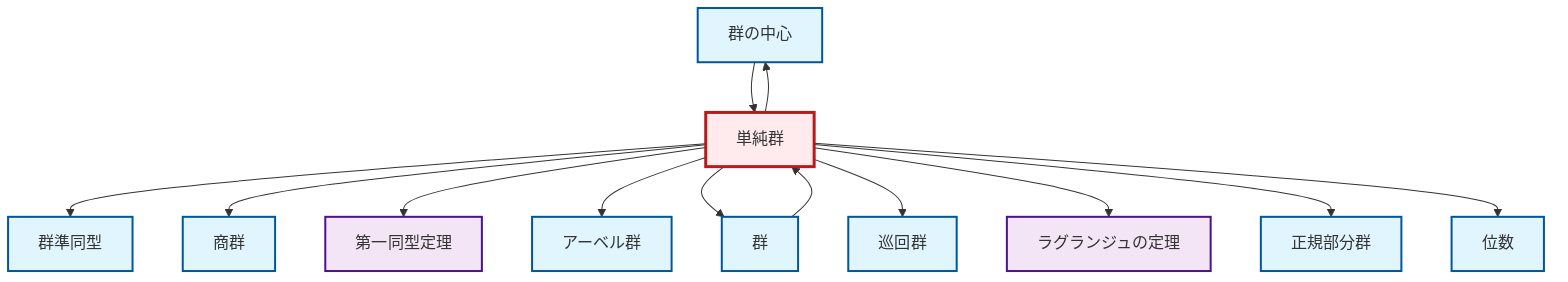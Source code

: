 graph TD
    classDef definition fill:#e1f5fe,stroke:#01579b,stroke-width:2px
    classDef theorem fill:#f3e5f5,stroke:#4a148c,stroke-width:2px
    classDef axiom fill:#fff3e0,stroke:#e65100,stroke-width:2px
    classDef example fill:#e8f5e9,stroke:#1b5e20,stroke-width:2px
    classDef current fill:#ffebee,stroke:#b71c1c,stroke-width:3px
    def-center-of-group["群の中心"]:::definition
    def-order["位数"]:::definition
    def-homomorphism["群準同型"]:::definition
    thm-first-isomorphism["第一同型定理"]:::theorem
    def-abelian-group["アーベル群"]:::definition
    def-normal-subgroup["正規部分群"]:::definition
    def-quotient-group["商群"]:::definition
    def-group["群"]:::definition
    def-cyclic-group["巡回群"]:::definition
    thm-lagrange["ラグランジュの定理"]:::theorem
    def-simple-group["単純群"]:::definition
    def-simple-group --> def-center-of-group
    def-simple-group --> def-homomorphism
    def-simple-group --> def-quotient-group
    def-simple-group --> thm-first-isomorphism
    def-group --> def-simple-group
    def-simple-group --> def-abelian-group
    def-simple-group --> def-group
    def-center-of-group --> def-simple-group
    def-simple-group --> def-cyclic-group
    def-simple-group --> thm-lagrange
    def-simple-group --> def-normal-subgroup
    def-simple-group --> def-order
    class def-simple-group current